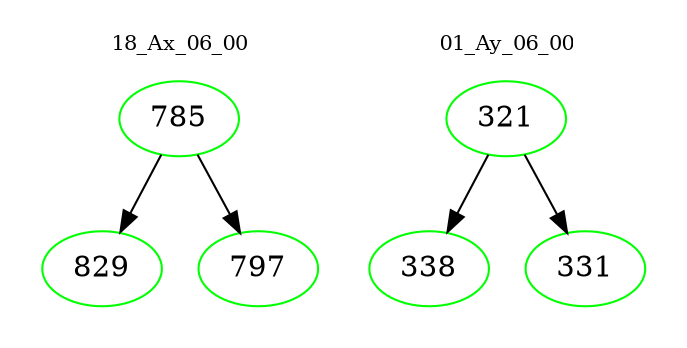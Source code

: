 digraph{
subgraph cluster_0 {
color = white
label = "18_Ax_06_00";
fontsize=10;
T0_785 [label="785", color="green"]
T0_785 -> T0_829 [color="black"]
T0_829 [label="829", color="green"]
T0_785 -> T0_797 [color="black"]
T0_797 [label="797", color="green"]
}
subgraph cluster_1 {
color = white
label = "01_Ay_06_00";
fontsize=10;
T1_321 [label="321", color="green"]
T1_321 -> T1_338 [color="black"]
T1_338 [label="338", color="green"]
T1_321 -> T1_331 [color="black"]
T1_331 [label="331", color="green"]
}
}
